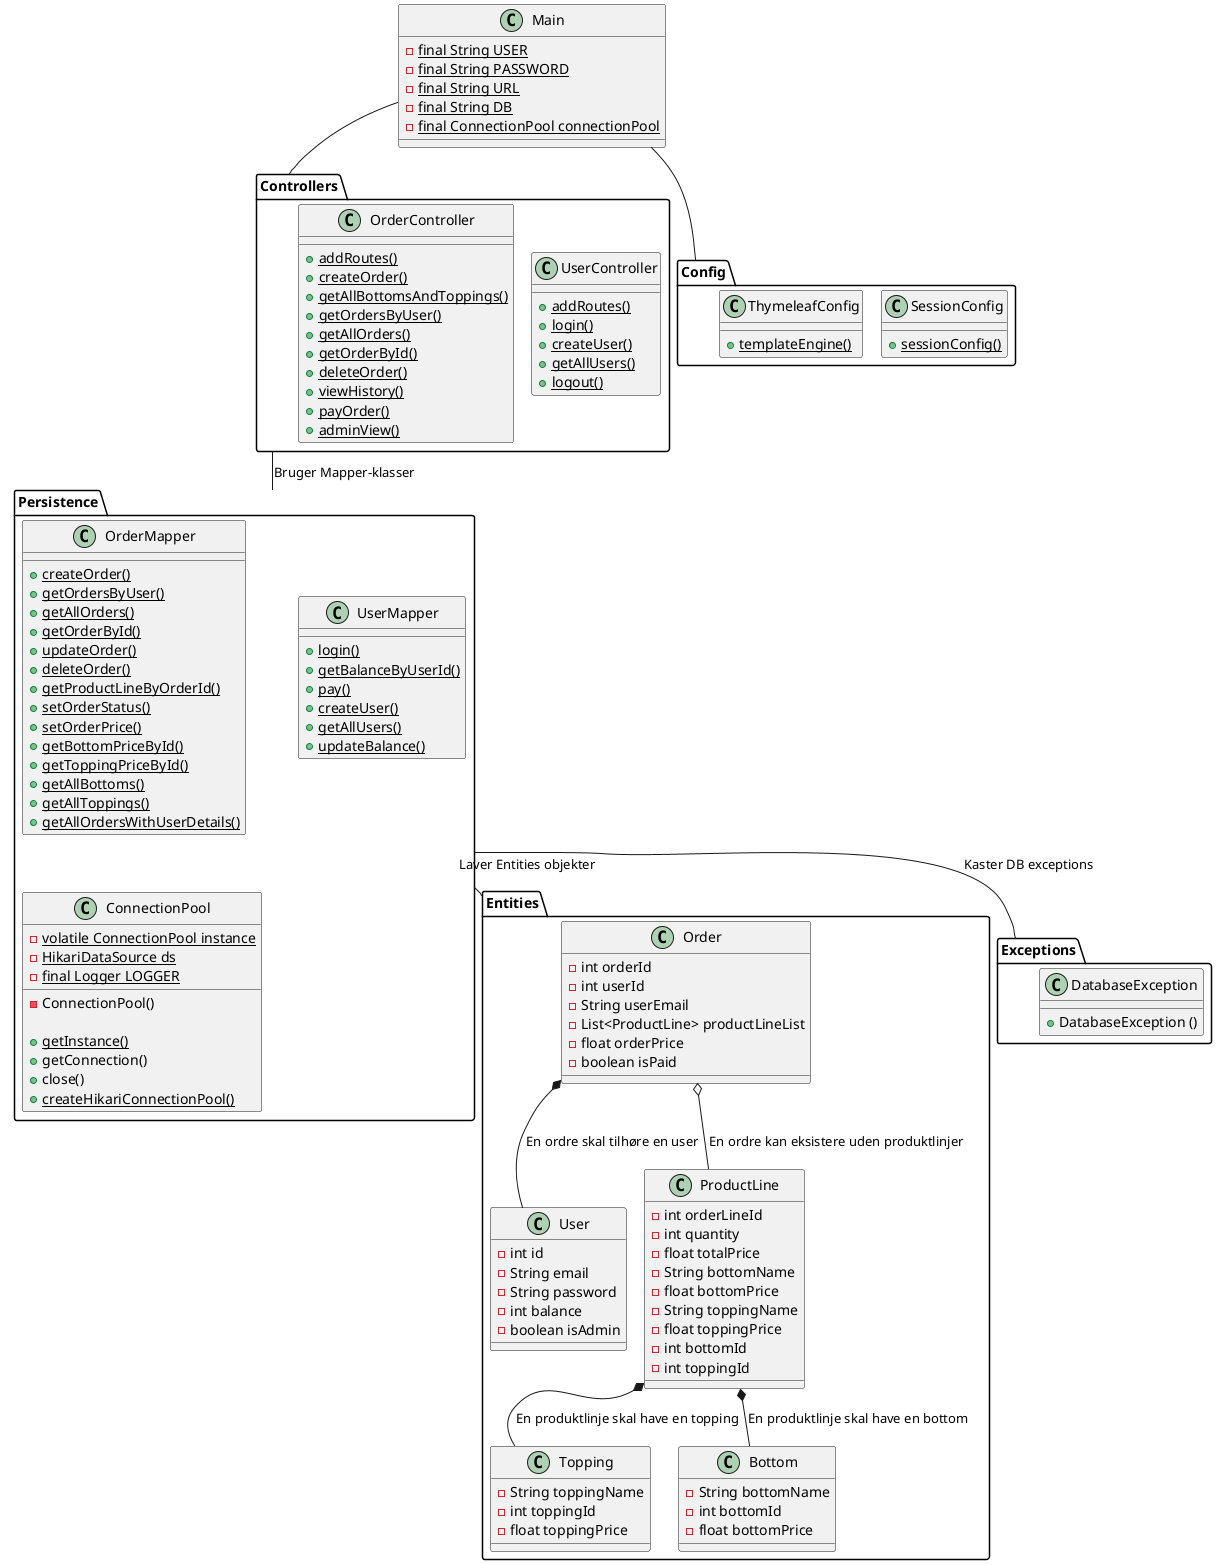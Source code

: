 @startuml
!pragma Layout smetana

    class Main {
    - {static} final String USER
    - {static} final String PASSWORD
    - {static} final String URL
    - {static} final String DB
    - {static} final ConnectionPool connectionPool
    }

package "Entities" {
    class Topping {
    - String toppingName
    - int toppingId
    - float toppingPrice
    }

    class Bottom {
    - String bottomName
    - int bottomId
    - float bottomPrice
    }

    class User {
    - int id
    - String email
    - String password
    - int balance
    - boolean isAdmin
    }

    class ProductLine {
    - int orderLineId
    - int quantity
    - float totalPrice
    - String bottomName
    - float bottomPrice
    - String toppingName
    - float toppingPrice
    - int bottomId
    - int toppingId
    }

    class Order {
    - int orderId
    - int userId
    - String userEmail
    - List<ProductLine> productLineList
    - float orderPrice
    - boolean isPaid
    }
}


package "Persistence" {
    class OrderMapper {
    + {static} createOrder()
    + {static} getOrdersByUser()
    + {static} getAllOrders()
    + {static} getOrderById()
    + {static} updateOrder()
    + {static} deleteOrder()
    + {static} getProductLineByOrderId()
    + {static} setOrderStatus()
    + {static} setOrderPrice()
    + {static} getBottomPriceById()
    + {static} getToppingPriceById()
    + {static} getAllBottoms()
    + {static} getAllToppings()
    + {static} getAllOrdersWithUserDetails()

    }
class UserMapper {
    + {static} login()
    + {static} getBalanceByUserId()
    + {static} pay()
    + {static} createUser()
    + {static} getAllUsers()
    + {static} updateBalance()
    }

    class ConnectionPool {
        - {static} volatile ConnectionPool instance
        - {static} HikariDataSource ds
        - {static} final Logger LOGGER

        - ConnectionPool()

        + {static} getInstance()
        + getConnection()
        + close()
        + {static} createHikariConnectionPool()
        }
}


package "Controllers" {
    class UserController {
    + {static} addRoutes()
    + {static} login()
    + {static} createUser()
    + {static} getAllUsers()
    + {static} logout()
    }

    class OrderController {
    + {static} addRoutes()
    + {static} createOrder()
    + {static} getAllBottomsAndToppings()
    + {static} getOrdersByUser()
    + {static} getAllOrders()
    + {static} getOrderById()
    + {static} deleteOrder()
    + {static} viewHistory()
    + {static} payOrder()
    + {static} adminView()
    }
}
package "Config" {
    class SessionConfig {
     + {static} sessionConfig()
     }
    class ThymeleafConfig{
    + {static} templateEngine()
    }
}

package "Exceptions" {
     class DatabaseException {
     + DatabaseException ()
      }
}

'Entitet relationer
Order *-- User: "En ordre skal tilhøre en user"
Order o-- ProductLine: "En ordre kan eksistere uden produktlinjer"
ProductLine *-- Topping: "En produktlinje skal have en topping"
ProductLine *-- Bottom: "En produktlinje skal have en bottom"

Main -- "Controllers"
Main -- "Config"
"Persistence" -- "Entities": Laver Entities objekter
"Controllers" -- "Persistence": Bruger Mapper-klasser
"Persistence" -- "Exceptions": Kaster DB exceptions



@enduml
implements ..|>
extends <|-- (is-a)
composition *-- (must-have)
Aggregation o-- (can-have)
Associering <--
